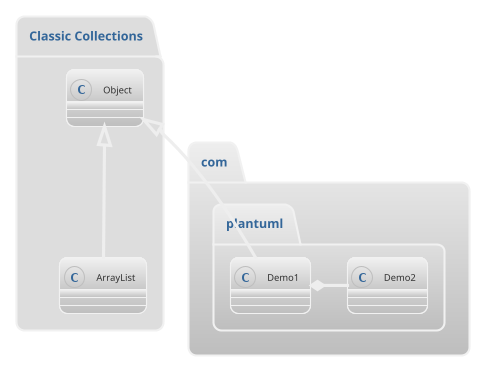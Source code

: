 @startuml
!theme silver

package "Classic Collections" #DDDDDD {
  Object <|-- ArrayList
}

package com.plantuml {
  Object <|-- Demo1
  Demo1 *- Demo2
}

@enduml
